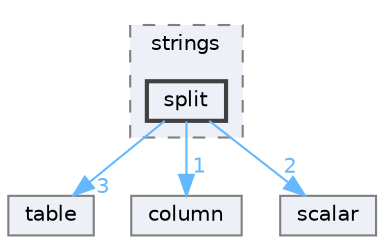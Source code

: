 digraph "D:/gitLibrary/cudf/cpp/include/cudf/strings/split"
{
 // LATEX_PDF_SIZE
  bgcolor="transparent";
  edge [fontname=Helvetica,fontsize=10,labelfontname=Helvetica,labelfontsize=10];
  node [fontname=Helvetica,fontsize=10,shape=box,height=0.2,width=0.4];
  compound=true
  subgraph clusterdir_e52a7cfcc5412b565f6ae0686e8a94b2 {
    graph [ bgcolor="#edf0f7", pencolor="grey50", label="strings", fontname=Helvetica,fontsize=10 style="filled,dashed", URL="dir_e52a7cfcc5412b565f6ae0686e8a94b2.html",tooltip=""]
  dir_ed65927013be716d5b0e7af7d83f061e [label="split", fillcolor="#edf0f7", color="grey25", style="filled,bold", URL="dir_ed65927013be716d5b0e7af7d83f061e.html",tooltip=""];
  }
  dir_9d85f5b54f4565533fc543f57ae7704d [label="table", fillcolor="#edf0f7", color="grey50", style="filled", URL="dir_9d85f5b54f4565533fc543f57ae7704d.html",tooltip=""];
  dir_fce7e93f70105769e490dda9a6ac64fb [label="column", fillcolor="#edf0f7", color="grey50", style="filled", URL="dir_fce7e93f70105769e490dda9a6ac64fb.html",tooltip=""];
  dir_afa83cc9b3075ac846db8d24480e5154 [label="scalar", fillcolor="#edf0f7", color="grey50", style="filled", URL="dir_afa83cc9b3075ac846db8d24480e5154.html",tooltip=""];
  dir_ed65927013be716d5b0e7af7d83f061e->dir_9d85f5b54f4565533fc543f57ae7704d [headlabel="3", labeldistance=1.5 headhref="dir_000029_000033.html" color="steelblue1" fontcolor="steelblue1"];
  dir_ed65927013be716d5b0e7af7d83f061e->dir_afa83cc9b3075ac846db8d24480e5154 [headlabel="2", labeldistance=1.5 headhref="dir_000029_000028.html" color="steelblue1" fontcolor="steelblue1"];
  dir_ed65927013be716d5b0e7af7d83f061e->dir_fce7e93f70105769e490dda9a6ac64fb [headlabel="1", labeldistance=1.5 headhref="dir_000029_000003.html" color="steelblue1" fontcolor="steelblue1"];
}
